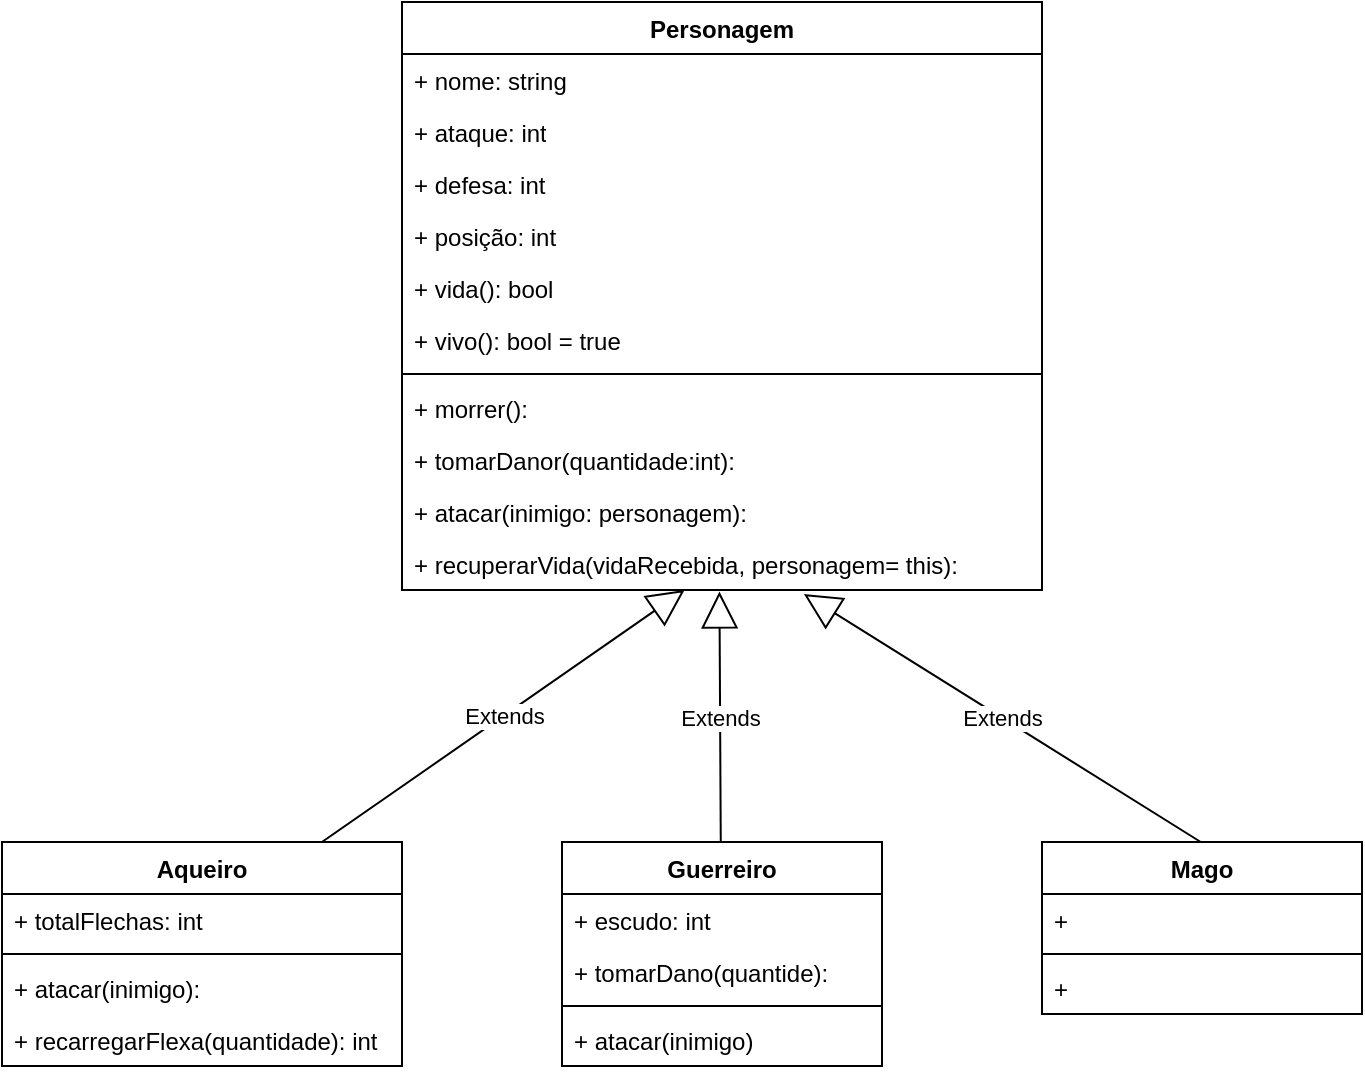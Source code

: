 <mxfile>
    <diagram name="Page-1" id="x5-VukLAqmotW2oOiSO1">
        <mxGraphModel dx="264" dy="683" grid="1" gridSize="10" guides="1" tooltips="1" connect="1" arrows="1" fold="1" page="1" pageScale="1" pageWidth="850" pageHeight="1100" math="0" shadow="0">
            <root>
                <mxCell id="0"/>
                <mxCell id="1" parent="0"/>
                <mxCell id="csusyBFL3uzf1iLZtpSx-4" value="Personagem" style="swimlane;fontStyle=1;align=center;verticalAlign=top;childLayout=stackLayout;horizontal=1;startSize=26;horizontalStack=0;resizeParent=1;resizeParentMax=0;resizeLast=0;collapsible=1;marginBottom=0;whiteSpace=wrap;html=1;" parent="1" vertex="1">
                    <mxGeometry x="240" y="300" width="320" height="294" as="geometry"/>
                </mxCell>
                <mxCell id="csusyBFL3uzf1iLZtpSx-20" value="+ nome: string" style="text;strokeColor=none;fillColor=none;align=left;verticalAlign=top;spacingLeft=4;spacingRight=4;overflow=hidden;rotatable=0;points=[[0,0.5],[1,0.5]];portConstraint=eastwest;whiteSpace=wrap;html=1;" parent="csusyBFL3uzf1iLZtpSx-4" vertex="1">
                    <mxGeometry y="26" width="320" height="26" as="geometry"/>
                </mxCell>
                <mxCell id="csusyBFL3uzf1iLZtpSx-15" value="+ ataque: int" style="text;strokeColor=none;fillColor=none;align=left;verticalAlign=top;spacingLeft=4;spacingRight=4;overflow=hidden;rotatable=0;points=[[0,0.5],[1,0.5]];portConstraint=eastwest;whiteSpace=wrap;html=1;" parent="csusyBFL3uzf1iLZtpSx-4" vertex="1">
                    <mxGeometry y="52" width="320" height="26" as="geometry"/>
                </mxCell>
                <mxCell id="csusyBFL3uzf1iLZtpSx-16" value="+ defesa: int" style="text;strokeColor=none;fillColor=none;align=left;verticalAlign=top;spacingLeft=4;spacingRight=4;overflow=hidden;rotatable=0;points=[[0,0.5],[1,0.5]];portConstraint=eastwest;whiteSpace=wrap;html=1;" parent="csusyBFL3uzf1iLZtpSx-4" vertex="1">
                    <mxGeometry y="78" width="320" height="26" as="geometry"/>
                </mxCell>
                <mxCell id="csusyBFL3uzf1iLZtpSx-17" value="+ posição: int" style="text;strokeColor=none;fillColor=none;align=left;verticalAlign=top;spacingLeft=4;spacingRight=4;overflow=hidden;rotatable=0;points=[[0,0.5],[1,0.5]];portConstraint=eastwest;whiteSpace=wrap;html=1;" parent="csusyBFL3uzf1iLZtpSx-4" vertex="1">
                    <mxGeometry y="104" width="320" height="26" as="geometry"/>
                </mxCell>
                <mxCell id="csusyBFL3uzf1iLZtpSx-18" value="+ vida(): bool" style="text;strokeColor=none;fillColor=none;align=left;verticalAlign=top;spacingLeft=4;spacingRight=4;overflow=hidden;rotatable=0;points=[[0,0.5],[1,0.5]];portConstraint=eastwest;whiteSpace=wrap;html=1;" parent="csusyBFL3uzf1iLZtpSx-4" vertex="1">
                    <mxGeometry y="130" width="320" height="26" as="geometry"/>
                </mxCell>
                <mxCell id="csusyBFL3uzf1iLZtpSx-19" value="+ vivo(): bool = true" style="text;strokeColor=none;fillColor=none;align=left;verticalAlign=top;spacingLeft=4;spacingRight=4;overflow=hidden;rotatable=0;points=[[0,0.5],[1,0.5]];portConstraint=eastwest;whiteSpace=wrap;html=1;" parent="csusyBFL3uzf1iLZtpSx-4" vertex="1">
                    <mxGeometry y="156" width="320" height="26" as="geometry"/>
                </mxCell>
                <mxCell id="csusyBFL3uzf1iLZtpSx-6" value="" style="line;strokeWidth=1;fillColor=none;align=left;verticalAlign=middle;spacingTop=-1;spacingLeft=3;spacingRight=3;rotatable=0;labelPosition=right;points=[];portConstraint=eastwest;strokeColor=inherit;" parent="csusyBFL3uzf1iLZtpSx-4" vertex="1">
                    <mxGeometry y="182" width="320" height="8" as="geometry"/>
                </mxCell>
                <mxCell id="csusyBFL3uzf1iLZtpSx-30" value="+ morrer():&amp;nbsp;" style="text;strokeColor=none;fillColor=none;align=left;verticalAlign=top;spacingLeft=4;spacingRight=4;overflow=hidden;rotatable=0;points=[[0,0.5],[1,0.5]];portConstraint=eastwest;whiteSpace=wrap;html=1;" parent="csusyBFL3uzf1iLZtpSx-4" vertex="1">
                    <mxGeometry y="190" width="320" height="26" as="geometry"/>
                </mxCell>
                <mxCell id="csusyBFL3uzf1iLZtpSx-34" value="+ tomarDanor(quantidade:int):" style="text;strokeColor=none;fillColor=none;align=left;verticalAlign=top;spacingLeft=4;spacingRight=4;overflow=hidden;rotatable=0;points=[[0,0.5],[1,0.5]];portConstraint=eastwest;whiteSpace=wrap;html=1;" parent="csusyBFL3uzf1iLZtpSx-4" vertex="1">
                    <mxGeometry y="216" width="320" height="26" as="geometry"/>
                </mxCell>
                <mxCell id="csusyBFL3uzf1iLZtpSx-35" value="+ atacar(inimigo: personagem):&amp;nbsp;" style="text;strokeColor=none;fillColor=none;align=left;verticalAlign=top;spacingLeft=4;spacingRight=4;overflow=hidden;rotatable=0;points=[[0,0.5],[1,0.5]];portConstraint=eastwest;whiteSpace=wrap;html=1;" parent="csusyBFL3uzf1iLZtpSx-4" vertex="1">
                    <mxGeometry y="242" width="320" height="26" as="geometry"/>
                </mxCell>
                <mxCell id="csusyBFL3uzf1iLZtpSx-36" value="+ recuperarVida(vidaRecebida, personagem= this):&amp;nbsp;" style="text;strokeColor=none;fillColor=none;align=left;verticalAlign=top;spacingLeft=4;spacingRight=4;overflow=hidden;rotatable=0;points=[[0,0.5],[1,0.5]];portConstraint=eastwest;whiteSpace=wrap;html=1;" parent="csusyBFL3uzf1iLZtpSx-4" vertex="1">
                    <mxGeometry y="268" width="320" height="26" as="geometry"/>
                </mxCell>
                <mxCell id="2" value="Aqueiro" style="swimlane;fontStyle=1;align=center;verticalAlign=top;childLayout=stackLayout;horizontal=1;startSize=26;horizontalStack=0;resizeParent=1;resizeParentMax=0;resizeLast=0;collapsible=1;marginBottom=0;" vertex="1" parent="1">
                    <mxGeometry x="40" y="720" width="200" height="112" as="geometry"/>
                </mxCell>
                <mxCell id="3" value="+ totalFlechas: int" style="text;strokeColor=none;fillColor=none;align=left;verticalAlign=top;spacingLeft=4;spacingRight=4;overflow=hidden;rotatable=0;points=[[0,0.5],[1,0.5]];portConstraint=eastwest;" vertex="1" parent="2">
                    <mxGeometry y="26" width="200" height="26" as="geometry"/>
                </mxCell>
                <mxCell id="27" value="" style="line;strokeWidth=1;fillColor=none;align=left;verticalAlign=middle;spacingTop=-1;spacingLeft=3;spacingRight=3;rotatable=0;labelPosition=right;points=[];portConstraint=eastwest;strokeColor=inherit;" vertex="1" parent="2">
                    <mxGeometry y="52" width="200" height="8" as="geometry"/>
                </mxCell>
                <mxCell id="20" value="+ atacar(inimigo): " style="text;strokeColor=none;fillColor=none;align=left;verticalAlign=top;spacingLeft=4;spacingRight=4;overflow=hidden;rotatable=0;points=[[0,0.5],[1,0.5]];portConstraint=eastwest;" vertex="1" parent="2">
                    <mxGeometry y="60" width="200" height="26" as="geometry"/>
                </mxCell>
                <mxCell id="26" value="+ recarregarFlexa(quantidade): int " style="text;strokeColor=none;fillColor=none;align=left;verticalAlign=top;spacingLeft=4;spacingRight=4;overflow=hidden;rotatable=0;points=[[0,0.5],[1,0.5]];portConstraint=eastwest;" vertex="1" parent="2">
                    <mxGeometry y="86" width="200" height="26" as="geometry"/>
                </mxCell>
                <mxCell id="6" value="Extends" style="endArrow=block;endSize=16;endFill=0;html=1;" edge="1" parent="1" target="csusyBFL3uzf1iLZtpSx-36">
                    <mxGeometry width="160" relative="1" as="geometry">
                        <mxPoint x="200" y="720" as="sourcePoint"/>
                        <mxPoint x="360" y="720" as="targetPoint"/>
                    </mxGeometry>
                </mxCell>
                <mxCell id="7" value="Guerreiro" style="swimlane;fontStyle=1;align=center;verticalAlign=top;childLayout=stackLayout;horizontal=1;startSize=26;horizontalStack=0;resizeParent=1;resizeParentMax=0;resizeLast=0;collapsible=1;marginBottom=0;" vertex="1" parent="1">
                    <mxGeometry x="320" y="720" width="160" height="112" as="geometry"/>
                </mxCell>
                <mxCell id="8" value="+ escudo: int" style="text;strokeColor=none;fillColor=none;align=left;verticalAlign=top;spacingLeft=4;spacingRight=4;overflow=hidden;rotatable=0;points=[[0,0.5],[1,0.5]];portConstraint=eastwest;" vertex="1" parent="7">
                    <mxGeometry y="26" width="160" height="26" as="geometry"/>
                </mxCell>
                <mxCell id="19" value="+ tomarDano(quantide):" style="text;strokeColor=none;fillColor=none;align=left;verticalAlign=top;spacingLeft=4;spacingRight=4;overflow=hidden;rotatable=0;points=[[0,0.5],[1,0.5]];portConstraint=eastwest;" vertex="1" parent="7">
                    <mxGeometry y="52" width="160" height="26" as="geometry"/>
                </mxCell>
                <mxCell id="9" value="" style="line;strokeWidth=1;fillColor=none;align=left;verticalAlign=middle;spacingTop=-1;spacingLeft=3;spacingRight=3;rotatable=0;labelPosition=right;points=[];portConstraint=eastwest;strokeColor=inherit;" vertex="1" parent="7">
                    <mxGeometry y="78" width="160" height="8" as="geometry"/>
                </mxCell>
                <mxCell id="10" value="+ atacar(inimigo)" style="text;strokeColor=none;fillColor=none;align=left;verticalAlign=top;spacingLeft=4;spacingRight=4;overflow=hidden;rotatable=0;points=[[0,0.5],[1,0.5]];portConstraint=eastwest;" vertex="1" parent="7">
                    <mxGeometry y="86" width="160" height="26" as="geometry"/>
                </mxCell>
                <mxCell id="13" value="Extends" style="endArrow=block;endSize=16;endFill=0;html=1;entryX=0.496;entryY=1.028;entryDx=0;entryDy=0;entryPerimeter=0;" edge="1" parent="1" target="csusyBFL3uzf1iLZtpSx-36">
                    <mxGeometry width="160" relative="1" as="geometry">
                        <mxPoint x="399.38" y="720" as="sourcePoint"/>
                        <mxPoint x="399.38" y="630" as="targetPoint"/>
                    </mxGeometry>
                </mxCell>
                <mxCell id="14" value="Mago" style="swimlane;fontStyle=1;align=center;verticalAlign=top;childLayout=stackLayout;horizontal=1;startSize=26;horizontalStack=0;resizeParent=1;resizeParentMax=0;resizeLast=0;collapsible=1;marginBottom=0;" vertex="1" parent="1">
                    <mxGeometry x="560" y="720" width="160" height="86" as="geometry"/>
                </mxCell>
                <mxCell id="15" value="+ " style="text;strokeColor=none;fillColor=none;align=left;verticalAlign=top;spacingLeft=4;spacingRight=4;overflow=hidden;rotatable=0;points=[[0,0.5],[1,0.5]];portConstraint=eastwest;" vertex="1" parent="14">
                    <mxGeometry y="26" width="160" height="26" as="geometry"/>
                </mxCell>
                <mxCell id="16" value="" style="line;strokeWidth=1;fillColor=none;align=left;verticalAlign=middle;spacingTop=-1;spacingLeft=3;spacingRight=3;rotatable=0;labelPosition=right;points=[];portConstraint=eastwest;strokeColor=inherit;" vertex="1" parent="14">
                    <mxGeometry y="52" width="160" height="8" as="geometry"/>
                </mxCell>
                <mxCell id="17" value="+   " style="text;strokeColor=none;fillColor=none;align=left;verticalAlign=top;spacingLeft=4;spacingRight=4;overflow=hidden;rotatable=0;points=[[0,0.5],[1,0.5]];portConstraint=eastwest;" vertex="1" parent="14">
                    <mxGeometry y="60" width="160" height="26" as="geometry"/>
                </mxCell>
                <mxCell id="18" value="Extends" style="endArrow=block;endSize=16;endFill=0;html=1;entryX=0.628;entryY=1.077;entryDx=0;entryDy=0;entryPerimeter=0;" edge="1" parent="1" target="csusyBFL3uzf1iLZtpSx-36">
                    <mxGeometry width="160" relative="1" as="geometry">
                        <mxPoint x="639.38" y="720" as="sourcePoint"/>
                        <mxPoint x="639.38" y="610" as="targetPoint"/>
                    </mxGeometry>
                </mxCell>
            </root>
        </mxGraphModel>
    </diagram>
</mxfile>